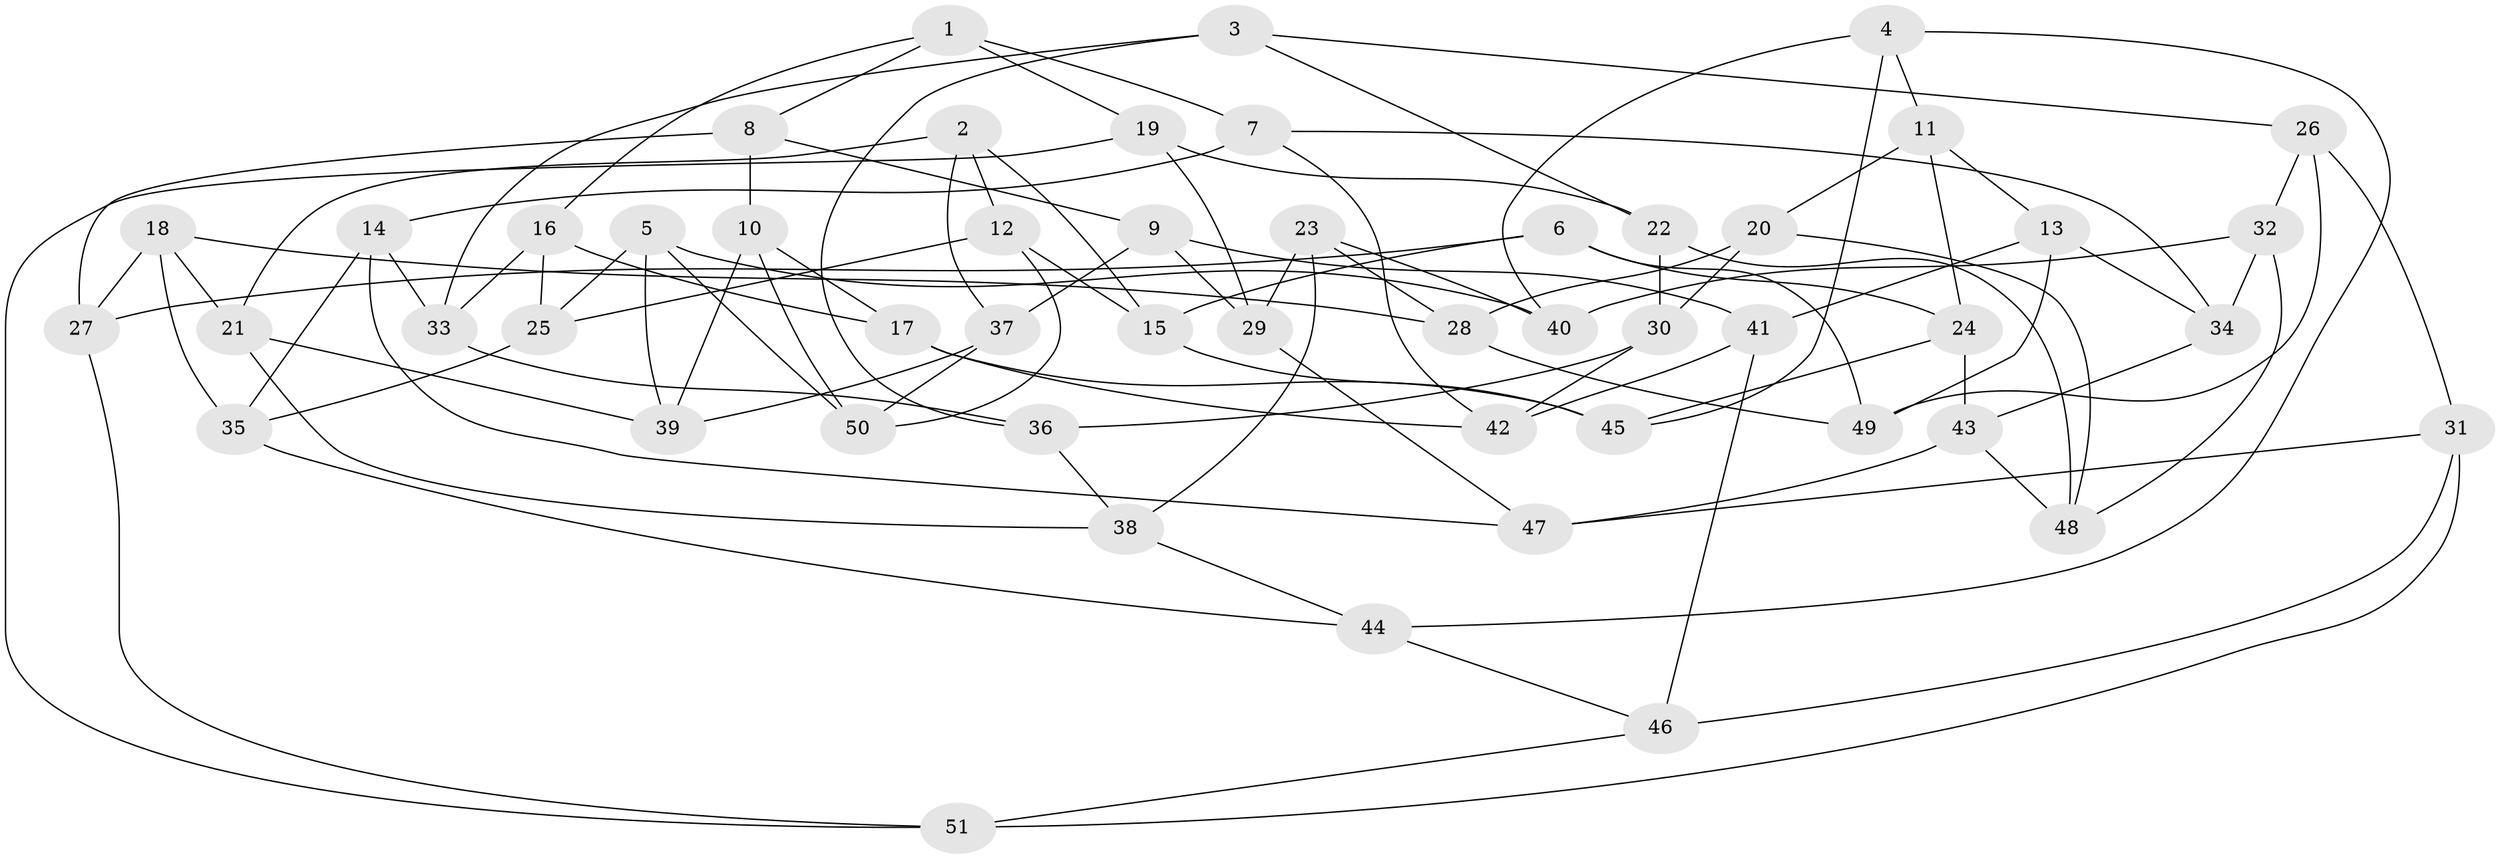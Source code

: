 // coarse degree distribution, {6: 0.5666666666666667, 5: 0.13333333333333333, 4: 0.3}
// Generated by graph-tools (version 1.1) at 2025/52/02/27/25 19:52:28]
// undirected, 51 vertices, 102 edges
graph export_dot {
graph [start="1"]
  node [color=gray90,style=filled];
  1;
  2;
  3;
  4;
  5;
  6;
  7;
  8;
  9;
  10;
  11;
  12;
  13;
  14;
  15;
  16;
  17;
  18;
  19;
  20;
  21;
  22;
  23;
  24;
  25;
  26;
  27;
  28;
  29;
  30;
  31;
  32;
  33;
  34;
  35;
  36;
  37;
  38;
  39;
  40;
  41;
  42;
  43;
  44;
  45;
  46;
  47;
  48;
  49;
  50;
  51;
  1 -- 19;
  1 -- 7;
  1 -- 8;
  1 -- 16;
  2 -- 37;
  2 -- 21;
  2 -- 15;
  2 -- 12;
  3 -- 22;
  3 -- 26;
  3 -- 33;
  3 -- 36;
  4 -- 11;
  4 -- 45;
  4 -- 44;
  4 -- 40;
  5 -- 39;
  5 -- 50;
  5 -- 40;
  5 -- 25;
  6 -- 15;
  6 -- 24;
  6 -- 27;
  6 -- 49;
  7 -- 42;
  7 -- 34;
  7 -- 14;
  8 -- 27;
  8 -- 10;
  8 -- 9;
  9 -- 37;
  9 -- 41;
  9 -- 29;
  10 -- 50;
  10 -- 39;
  10 -- 17;
  11 -- 13;
  11 -- 24;
  11 -- 20;
  12 -- 25;
  12 -- 50;
  12 -- 15;
  13 -- 34;
  13 -- 41;
  13 -- 49;
  14 -- 33;
  14 -- 35;
  14 -- 47;
  15 -- 45;
  16 -- 33;
  16 -- 17;
  16 -- 25;
  17 -- 42;
  17 -- 45;
  18 -- 35;
  18 -- 21;
  18 -- 28;
  18 -- 27;
  19 -- 22;
  19 -- 29;
  19 -- 51;
  20 -- 48;
  20 -- 28;
  20 -- 30;
  21 -- 39;
  21 -- 38;
  22 -- 30;
  22 -- 48;
  23 -- 29;
  23 -- 28;
  23 -- 38;
  23 -- 40;
  24 -- 43;
  24 -- 45;
  25 -- 35;
  26 -- 49;
  26 -- 31;
  26 -- 32;
  27 -- 51;
  28 -- 49;
  29 -- 47;
  30 -- 42;
  30 -- 36;
  31 -- 47;
  31 -- 46;
  31 -- 51;
  32 -- 34;
  32 -- 40;
  32 -- 48;
  33 -- 36;
  34 -- 43;
  35 -- 44;
  36 -- 38;
  37 -- 39;
  37 -- 50;
  38 -- 44;
  41 -- 46;
  41 -- 42;
  43 -- 48;
  43 -- 47;
  44 -- 46;
  46 -- 51;
}
